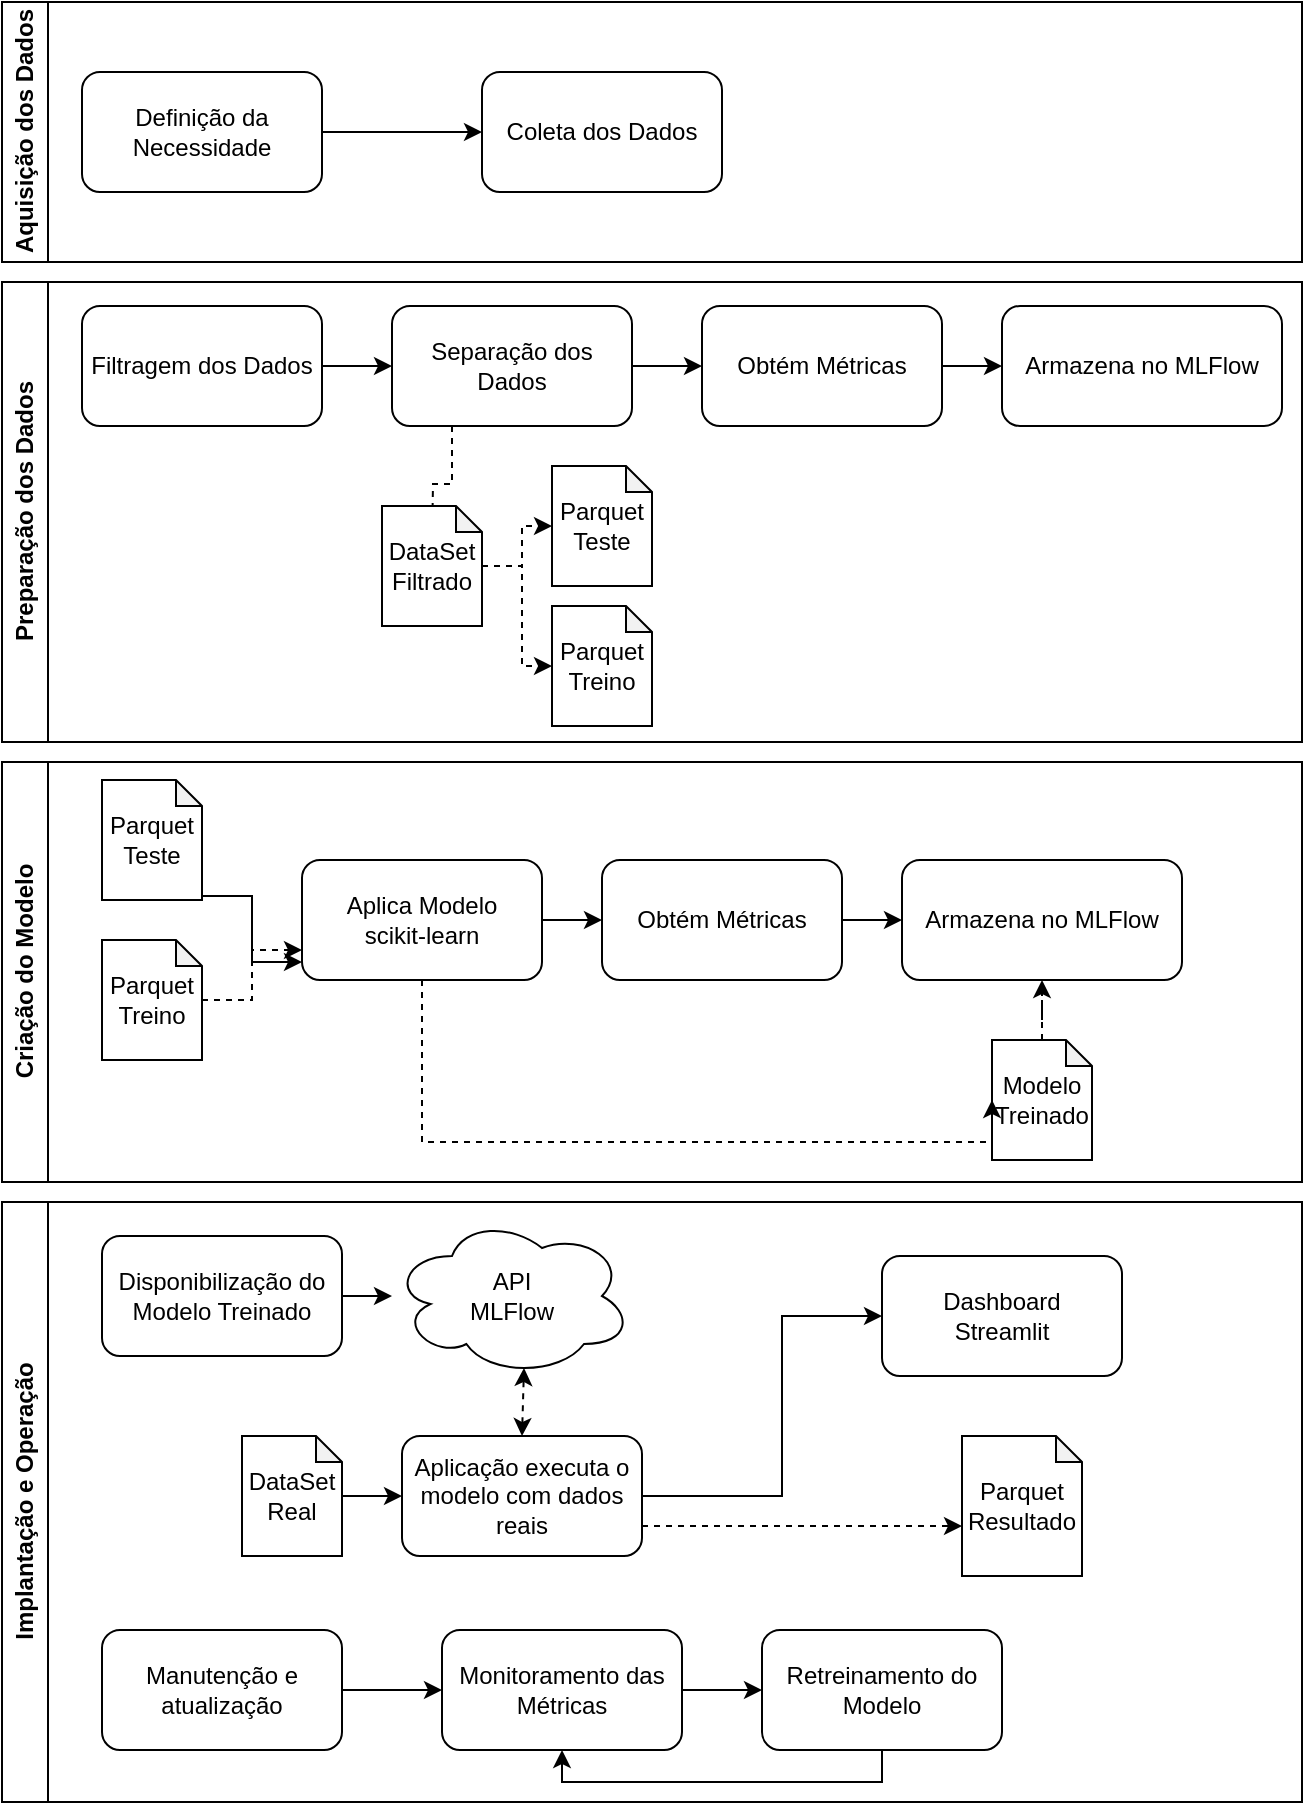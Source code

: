 <mxfile version="24.2.1" type="device">
  <diagram id="kgpKYQtTHZ0yAKxKKP6v" name="Page-1">
    <mxGraphModel dx="1434" dy="738" grid="1" gridSize="10" guides="1" tooltips="1" connect="1" arrows="1" fold="1" page="1" pageScale="1" pageWidth="850" pageHeight="1400" math="0" shadow="0">
      <root>
        <mxCell id="0" />
        <mxCell id="1" parent="0" />
        <mxCell id="ckPs07KkgXl0BdndcMh7-2" value="Aquisição dos Dados" style="swimlane;horizontal=0;whiteSpace=wrap;html=1;" parent="1" vertex="1">
          <mxGeometry x="100" y="30" width="650" height="130" as="geometry" />
        </mxCell>
        <mxCell id="ckPs07KkgXl0BdndcMh7-10" style="edgeStyle=orthogonalEdgeStyle;rounded=0;orthogonalLoop=1;jettySize=auto;html=1;entryX=0;entryY=0.5;entryDx=0;entryDy=0;" parent="ckPs07KkgXl0BdndcMh7-2" source="ckPs07KkgXl0BdndcMh7-3" target="ckPs07KkgXl0BdndcMh7-4" edge="1">
          <mxGeometry relative="1" as="geometry" />
        </mxCell>
        <mxCell id="ckPs07KkgXl0BdndcMh7-3" value="Definição da Necessidade" style="rounded=1;whiteSpace=wrap;html=1;" parent="ckPs07KkgXl0BdndcMh7-2" vertex="1">
          <mxGeometry x="40" y="35" width="120" height="60" as="geometry" />
        </mxCell>
        <mxCell id="ckPs07KkgXl0BdndcMh7-4" value="Coleta dos Dados" style="rounded=1;whiteSpace=wrap;html=1;" parent="ckPs07KkgXl0BdndcMh7-2" vertex="1">
          <mxGeometry x="240" y="35" width="120" height="60" as="geometry" />
        </mxCell>
        <mxCell id="ckPs07KkgXl0BdndcMh7-6" value="Preparação dos Dados" style="swimlane;horizontal=0;whiteSpace=wrap;html=1;" parent="1" vertex="1">
          <mxGeometry x="100" y="170" width="650" height="230" as="geometry" />
        </mxCell>
        <mxCell id="ckPs07KkgXl0BdndcMh7-12" value="" style="edgeStyle=orthogonalEdgeStyle;rounded=0;orthogonalLoop=1;jettySize=auto;html=1;" parent="ckPs07KkgXl0BdndcMh7-6" source="ckPs07KkgXl0BdndcMh7-7" target="ckPs07KkgXl0BdndcMh7-9" edge="1">
          <mxGeometry relative="1" as="geometry" />
        </mxCell>
        <mxCell id="ckPs07KkgXl0BdndcMh7-7" value="Filtragem dos Dados" style="rounded=1;whiteSpace=wrap;html=1;" parent="ckPs07KkgXl0BdndcMh7-6" vertex="1">
          <mxGeometry x="40" y="12" width="120" height="60" as="geometry" />
        </mxCell>
        <mxCell id="ckPs07KkgXl0BdndcMh7-23" value="" style="edgeStyle=orthogonalEdgeStyle;rounded=0;orthogonalLoop=1;jettySize=auto;html=1;exitX=1;exitY=0.5;exitDx=0;exitDy=0;" parent="ckPs07KkgXl0BdndcMh7-6" source="ckPs07KkgXl0BdndcMh7-9" target="ckPs07KkgXl0BdndcMh7-22" edge="1">
          <mxGeometry relative="1" as="geometry" />
        </mxCell>
        <mxCell id="ckPs07KkgXl0BdndcMh7-63" style="edgeStyle=orthogonalEdgeStyle;rounded=0;orthogonalLoop=1;jettySize=auto;html=1;exitX=0.25;exitY=1;exitDx=0;exitDy=0;dashed=1;" parent="ckPs07KkgXl0BdndcMh7-6" source="ckPs07KkgXl0BdndcMh7-9" edge="1">
          <mxGeometry relative="1" as="geometry">
            <mxPoint x="215" y="130" as="targetPoint" />
          </mxGeometry>
        </mxCell>
        <mxCell id="ckPs07KkgXl0BdndcMh7-9" value="Separação dos Dados" style="rounded=1;whiteSpace=wrap;html=1;" parent="ckPs07KkgXl0BdndcMh7-6" vertex="1">
          <mxGeometry x="195" y="12" width="120" height="60" as="geometry" />
        </mxCell>
        <mxCell id="ckPs07KkgXl0BdndcMh7-14" value="Parquet&lt;div&gt;Teste&lt;/div&gt;" style="shape=note;whiteSpace=wrap;html=1;backgroundOutline=1;darkOpacity=0.05;size=13;" parent="ckPs07KkgXl0BdndcMh7-6" vertex="1">
          <mxGeometry x="275" y="92" width="50" height="60" as="geometry" />
        </mxCell>
        <mxCell id="ckPs07KkgXl0BdndcMh7-15" value="Parquet&lt;div&gt;Treino&lt;/div&gt;" style="shape=note;whiteSpace=wrap;html=1;backgroundOutline=1;darkOpacity=0.05;size=13;" parent="ckPs07KkgXl0BdndcMh7-6" vertex="1">
          <mxGeometry x="275" y="162" width="50" height="60" as="geometry" />
        </mxCell>
        <mxCell id="ckPs07KkgXl0BdndcMh7-20" value="DataSet&lt;div&gt;Filtrado&lt;/div&gt;" style="shape=note;whiteSpace=wrap;html=1;backgroundOutline=1;darkOpacity=0.05;size=13;" parent="ckPs07KkgXl0BdndcMh7-6" vertex="1">
          <mxGeometry x="190" y="112" width="50" height="60" as="geometry" />
        </mxCell>
        <mxCell id="ckPs07KkgXl0BdndcMh7-25" value="" style="edgeStyle=orthogonalEdgeStyle;rounded=0;orthogonalLoop=1;jettySize=auto;html=1;" parent="ckPs07KkgXl0BdndcMh7-6" source="ckPs07KkgXl0BdndcMh7-22" target="ckPs07KkgXl0BdndcMh7-24" edge="1">
          <mxGeometry relative="1" as="geometry" />
        </mxCell>
        <mxCell id="ckPs07KkgXl0BdndcMh7-22" value="Obtém Métricas" style="rounded=1;whiteSpace=wrap;html=1;" parent="ckPs07KkgXl0BdndcMh7-6" vertex="1">
          <mxGeometry x="350" y="12" width="120" height="60" as="geometry" />
        </mxCell>
        <mxCell id="ckPs07KkgXl0BdndcMh7-24" value="Armazena no MLFlow" style="rounded=1;whiteSpace=wrap;html=1;" parent="ckPs07KkgXl0BdndcMh7-6" vertex="1">
          <mxGeometry x="500" y="12" width="140" height="60" as="geometry" />
        </mxCell>
        <mxCell id="ckPs07KkgXl0BdndcMh7-32" style="edgeStyle=orthogonalEdgeStyle;rounded=0;orthogonalLoop=1;jettySize=auto;html=1;entryX=0;entryY=0.5;entryDx=0;entryDy=0;entryPerimeter=0;dashed=1;" parent="ckPs07KkgXl0BdndcMh7-6" source="ckPs07KkgXl0BdndcMh7-20" target="ckPs07KkgXl0BdndcMh7-14" edge="1">
          <mxGeometry relative="1" as="geometry" />
        </mxCell>
        <mxCell id="ckPs07KkgXl0BdndcMh7-33" style="edgeStyle=orthogonalEdgeStyle;rounded=0;orthogonalLoop=1;jettySize=auto;html=1;entryX=0;entryY=0.5;entryDx=0;entryDy=0;entryPerimeter=0;dashed=1;" parent="ckPs07KkgXl0BdndcMh7-6" source="ckPs07KkgXl0BdndcMh7-20" target="ckPs07KkgXl0BdndcMh7-15" edge="1">
          <mxGeometry relative="1" as="geometry" />
        </mxCell>
        <mxCell id="ckPs07KkgXl0BdndcMh7-26" value="Criação do Modelo" style="swimlane;horizontal=0;whiteSpace=wrap;html=1;startSize=23;" parent="1" vertex="1">
          <mxGeometry x="100" y="410" width="650" height="210" as="geometry" />
        </mxCell>
        <mxCell id="ckPs07KkgXl0BdndcMh7-39" style="edgeStyle=orthogonalEdgeStyle;rounded=0;orthogonalLoop=1;jettySize=auto;html=1;entryX=0;entryY=0.75;entryDx=0;entryDy=0;dashed=1;" parent="ckPs07KkgXl0BdndcMh7-26" source="ckPs07KkgXl0BdndcMh7-36" target="ckPs07KkgXl0BdndcMh7-37" edge="1">
          <mxGeometry relative="1" as="geometry" />
        </mxCell>
        <mxCell id="ckPs07KkgXl0BdndcMh7-36" value="Parquet&lt;div&gt;Treino&lt;/div&gt;" style="shape=note;whiteSpace=wrap;html=1;backgroundOutline=1;darkOpacity=0.05;size=13;" parent="ckPs07KkgXl0BdndcMh7-26" vertex="1">
          <mxGeometry x="50" y="89" width="50" height="60" as="geometry" />
        </mxCell>
        <mxCell id="ckPs07KkgXl0BdndcMh7-38" value="" style="edgeStyle=orthogonalEdgeStyle;rounded=0;orthogonalLoop=1;jettySize=auto;html=1;exitX=0;exitY=0;exitDx=50;exitDy=36.5;exitPerimeter=0;" parent="ckPs07KkgXl0BdndcMh7-26" source="ckPs07KkgXl0BdndcMh7-35" target="ckPs07KkgXl0BdndcMh7-37" edge="1">
          <mxGeometry relative="1" as="geometry">
            <Array as="points">
              <mxPoint x="125" y="67" />
              <mxPoint x="125" y="100" />
            </Array>
          </mxGeometry>
        </mxCell>
        <mxCell id="ckPs07KkgXl0BdndcMh7-35" value="Parquet&lt;div&gt;Teste&lt;/div&gt;" style="shape=note;whiteSpace=wrap;html=1;backgroundOutline=1;darkOpacity=0.05;size=13;" parent="ckPs07KkgXl0BdndcMh7-26" vertex="1">
          <mxGeometry x="50" y="9" width="50" height="60" as="geometry" />
        </mxCell>
        <mxCell id="ckPs07KkgXl0BdndcMh7-41" value="" style="edgeStyle=orthogonalEdgeStyle;rounded=0;orthogonalLoop=1;jettySize=auto;html=1;" parent="ckPs07KkgXl0BdndcMh7-26" source="ckPs07KkgXl0BdndcMh7-37" target="ckPs07KkgXl0BdndcMh7-40" edge="1">
          <mxGeometry relative="1" as="geometry" />
        </mxCell>
        <mxCell id="ckPs07KkgXl0BdndcMh7-37" value="Aplica Modelo&lt;br&gt;scikit-learn" style="rounded=1;whiteSpace=wrap;html=1;" parent="ckPs07KkgXl0BdndcMh7-26" vertex="1">
          <mxGeometry x="150" y="49" width="120" height="60" as="geometry" />
        </mxCell>
        <mxCell id="ckPs07KkgXl0BdndcMh7-44" value="" style="edgeStyle=orthogonalEdgeStyle;rounded=0;orthogonalLoop=1;jettySize=auto;html=1;" parent="ckPs07KkgXl0BdndcMh7-26" source="ckPs07KkgXl0BdndcMh7-40" target="ckPs07KkgXl0BdndcMh7-43" edge="1">
          <mxGeometry relative="1" as="geometry" />
        </mxCell>
        <mxCell id="ckPs07KkgXl0BdndcMh7-40" value="Obtém Métricas" style="rounded=1;whiteSpace=wrap;html=1;" parent="ckPs07KkgXl0BdndcMh7-26" vertex="1">
          <mxGeometry x="300" y="49" width="120" height="60" as="geometry" />
        </mxCell>
        <mxCell id="ckPs07KkgXl0BdndcMh7-43" value="Armazena no MLFlow" style="rounded=1;whiteSpace=wrap;html=1;" parent="ckPs07KkgXl0BdndcMh7-26" vertex="1">
          <mxGeometry x="450" y="49" width="140" height="60" as="geometry" />
        </mxCell>
        <mxCell id="ckPs07KkgXl0BdndcMh7-47" value="" style="edgeStyle=orthogonalEdgeStyle;rounded=0;orthogonalLoop=1;jettySize=auto;html=1;dashed=1;" parent="ckPs07KkgXl0BdndcMh7-26" source="ckPs07KkgXl0BdndcMh7-45" target="ckPs07KkgXl0BdndcMh7-43" edge="1">
          <mxGeometry relative="1" as="geometry" />
        </mxCell>
        <mxCell id="ckPs07KkgXl0BdndcMh7-45" value="Modelo Treinado" style="shape=note;whiteSpace=wrap;html=1;backgroundOutline=1;darkOpacity=0.05;size=13;" parent="ckPs07KkgXl0BdndcMh7-26" vertex="1">
          <mxGeometry x="495" y="139" width="50" height="60" as="geometry" />
        </mxCell>
        <mxCell id="ckPs07KkgXl0BdndcMh7-46" style="edgeStyle=orthogonalEdgeStyle;rounded=0;orthogonalLoop=1;jettySize=auto;html=1;entryX=0;entryY=0.5;entryDx=0;entryDy=0;entryPerimeter=0;dashed=1;" parent="ckPs07KkgXl0BdndcMh7-26" source="ckPs07KkgXl0BdndcMh7-37" target="ckPs07KkgXl0BdndcMh7-45" edge="1">
          <mxGeometry relative="1" as="geometry">
            <Array as="points">
              <mxPoint x="210" y="190" />
            </Array>
          </mxGeometry>
        </mxCell>
        <mxCell id="ckPs07KkgXl0BdndcMh7-48" value="Implantação e Operação" style="swimlane;horizontal=0;whiteSpace=wrap;html=1;startSize=23;" parent="1" vertex="1">
          <mxGeometry x="100" y="630" width="650" height="300" as="geometry" />
        </mxCell>
        <mxCell id="ckPs07KkgXl0BdndcMh7-53" value="" style="edgeStyle=orthogonalEdgeStyle;rounded=0;orthogonalLoop=1;jettySize=auto;html=1;" parent="ckPs07KkgXl0BdndcMh7-48" source="ckPs07KkgXl0BdndcMh7-50" target="ckPs07KkgXl0BdndcMh7-52" edge="1">
          <mxGeometry relative="1" as="geometry" />
        </mxCell>
        <mxCell id="ckPs07KkgXl0BdndcMh7-50" value="Disponibilização do Modelo Treinado" style="rounded=1;whiteSpace=wrap;html=1;" parent="ckPs07KkgXl0BdndcMh7-48" vertex="1">
          <mxGeometry x="50" y="17" width="120" height="60" as="geometry" />
        </mxCell>
        <mxCell id="ckPs07KkgXl0BdndcMh7-52" value="API&lt;br&gt;MLFlow" style="ellipse;shape=cloud;whiteSpace=wrap;html=1;" parent="ckPs07KkgXl0BdndcMh7-48" vertex="1">
          <mxGeometry x="195" y="7" width="120" height="80" as="geometry" />
        </mxCell>
        <mxCell id="ckPs07KkgXl0BdndcMh7-59" value="" style="edgeStyle=orthogonalEdgeStyle;rounded=0;orthogonalLoop=1;jettySize=auto;html=1;" parent="ckPs07KkgXl0BdndcMh7-48" source="ckPs07KkgXl0BdndcMh7-54" target="ckPs07KkgXl0BdndcMh7-58" edge="1">
          <mxGeometry relative="1" as="geometry">
            <Array as="points">
              <mxPoint x="390" y="147" />
              <mxPoint x="390" y="57" />
            </Array>
          </mxGeometry>
        </mxCell>
        <mxCell id="ckPs07KkgXl0BdndcMh7-62" value="" style="edgeStyle=orthogonalEdgeStyle;rounded=0;orthogonalLoop=1;jettySize=auto;html=1;dashed=1;exitX=1;exitY=0.75;exitDx=0;exitDy=0;" parent="ckPs07KkgXl0BdndcMh7-48" source="ckPs07KkgXl0BdndcMh7-54" target="ckPs07KkgXl0BdndcMh7-60" edge="1">
          <mxGeometry relative="1" as="geometry">
            <Array as="points">
              <mxPoint x="440" y="162" />
              <mxPoint x="440" y="162" />
            </Array>
          </mxGeometry>
        </mxCell>
        <mxCell id="ckPs07KkgXl0BdndcMh7-54" value="Aplicação executa o modelo com dados reais" style="rounded=1;whiteSpace=wrap;html=1;" parent="ckPs07KkgXl0BdndcMh7-48" vertex="1">
          <mxGeometry x="200" y="117" width="120" height="60" as="geometry" />
        </mxCell>
        <mxCell id="ckPs07KkgXl0BdndcMh7-55" value="" style="endArrow=classic;startArrow=classic;html=1;rounded=0;exitX=0.5;exitY=0;exitDx=0;exitDy=0;entryX=0.55;entryY=0.95;entryDx=0;entryDy=0;entryPerimeter=0;dashed=1;" parent="ckPs07KkgXl0BdndcMh7-48" source="ckPs07KkgXl0BdndcMh7-54" target="ckPs07KkgXl0BdndcMh7-52" edge="1">
          <mxGeometry width="50" height="50" relative="1" as="geometry">
            <mxPoint x="230" y="20" as="sourcePoint" />
            <mxPoint x="280" y="-30" as="targetPoint" />
          </mxGeometry>
        </mxCell>
        <mxCell id="ckPs07KkgXl0BdndcMh7-57" value="" style="edgeStyle=orthogonalEdgeStyle;rounded=0;orthogonalLoop=1;jettySize=auto;html=1;" parent="ckPs07KkgXl0BdndcMh7-48" source="ckPs07KkgXl0BdndcMh7-56" target="ckPs07KkgXl0BdndcMh7-54" edge="1">
          <mxGeometry relative="1" as="geometry" />
        </mxCell>
        <mxCell id="ckPs07KkgXl0BdndcMh7-56" value="DataSet&lt;div&gt;Real&lt;/div&gt;" style="shape=note;whiteSpace=wrap;html=1;backgroundOutline=1;darkOpacity=0.05;size=13;" parent="ckPs07KkgXl0BdndcMh7-48" vertex="1">
          <mxGeometry x="120" y="117" width="50" height="60" as="geometry" />
        </mxCell>
        <mxCell id="ckPs07KkgXl0BdndcMh7-58" value="Dashboard&lt;div&gt;Streamlit&lt;/div&gt;" style="rounded=1;whiteSpace=wrap;html=1;" parent="ckPs07KkgXl0BdndcMh7-48" vertex="1">
          <mxGeometry x="440" y="27" width="120" height="60" as="geometry" />
        </mxCell>
        <mxCell id="ckPs07KkgXl0BdndcMh7-60" value="Parquet&lt;div&gt;Resultado&lt;/div&gt;" style="shape=note;whiteSpace=wrap;html=1;backgroundOutline=1;darkOpacity=0.05;size=13;" parent="ckPs07KkgXl0BdndcMh7-48" vertex="1">
          <mxGeometry x="480" y="117" width="60" height="70" as="geometry" />
        </mxCell>
        <mxCell id="ckPs07KkgXl0BdndcMh7-68" value="" style="edgeStyle=orthogonalEdgeStyle;rounded=0;orthogonalLoop=1;jettySize=auto;html=1;" parent="ckPs07KkgXl0BdndcMh7-48" source="ckPs07KkgXl0BdndcMh7-66" target="ckPs07KkgXl0BdndcMh7-67" edge="1">
          <mxGeometry relative="1" as="geometry" />
        </mxCell>
        <mxCell id="ckPs07KkgXl0BdndcMh7-66" value="Manutenção e atualização" style="rounded=1;whiteSpace=wrap;html=1;" parent="ckPs07KkgXl0BdndcMh7-48" vertex="1">
          <mxGeometry x="50" y="214" width="120" height="60" as="geometry" />
        </mxCell>
        <mxCell id="ckPs07KkgXl0BdndcMh7-70" value="" style="edgeStyle=orthogonalEdgeStyle;rounded=0;orthogonalLoop=1;jettySize=auto;html=1;" parent="ckPs07KkgXl0BdndcMh7-48" source="ckPs07KkgXl0BdndcMh7-67" target="ckPs07KkgXl0BdndcMh7-69" edge="1">
          <mxGeometry relative="1" as="geometry" />
        </mxCell>
        <mxCell id="ckPs07KkgXl0BdndcMh7-67" value="Monitoramento das Métricas" style="rounded=1;whiteSpace=wrap;html=1;" parent="ckPs07KkgXl0BdndcMh7-48" vertex="1">
          <mxGeometry x="220" y="214" width="120" height="60" as="geometry" />
        </mxCell>
        <mxCell id="ckPs07KkgXl0BdndcMh7-71" style="edgeStyle=orthogonalEdgeStyle;rounded=0;orthogonalLoop=1;jettySize=auto;html=1;entryX=0.5;entryY=1;entryDx=0;entryDy=0;" parent="ckPs07KkgXl0BdndcMh7-48" source="ckPs07KkgXl0BdndcMh7-69" target="ckPs07KkgXl0BdndcMh7-67" edge="1">
          <mxGeometry relative="1" as="geometry">
            <Array as="points">
              <mxPoint x="440" y="290" />
              <mxPoint x="280" y="290" />
            </Array>
          </mxGeometry>
        </mxCell>
        <mxCell id="ckPs07KkgXl0BdndcMh7-69" value="Retreinamento do Modelo" style="rounded=1;whiteSpace=wrap;html=1;" parent="ckPs07KkgXl0BdndcMh7-48" vertex="1">
          <mxGeometry x="380" y="214" width="120" height="60" as="geometry" />
        </mxCell>
      </root>
    </mxGraphModel>
  </diagram>
</mxfile>
